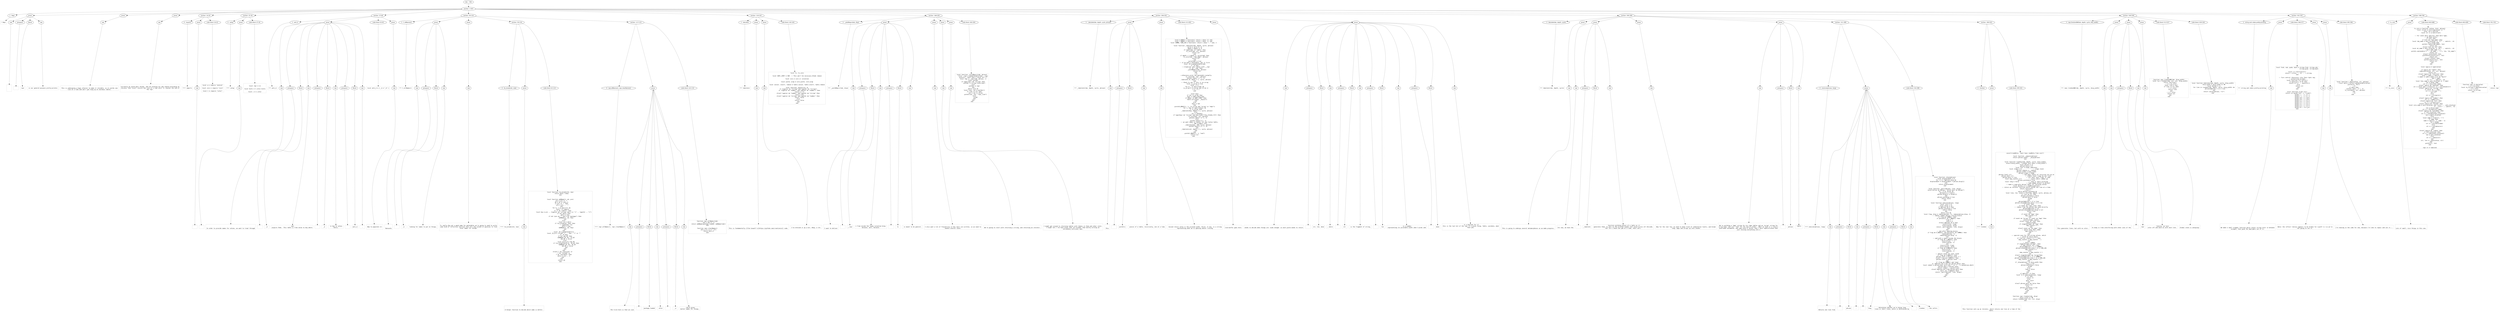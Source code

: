 digraph lpegNode {

node [fontname=Helvetica]
edge [style=dashed]

doc_0 [label="doc - 706"]


doc_0 -> { section_1}
{rank=same; section_1}

section_1 [label="section: 1-597"]


// END RANK doc_0

section_1 -> { header_2 prose_3 prose_4 prose_5 section_6 section_7 section_8 section_9 section_10 section_11 section_12 section_13 section_14 section_15 section_16}
{rank=same; header_2 prose_3 prose_4 prose_5 section_6 section_7 section_8 section_9 section_10 section_11 section_12 section_13 section_14 section_15 section_16}

header_2 [label="1 : Repr"]

prose_3 [label="prose"]

prose_4 [label="prose"]

prose_5 [label="prose"]

section_6 [label="section: 14-24"]

section_7 [label="section: 25-36"]

section_8 [label="section: 37-49"]

section_9 [label="section: 50-116"]

section_10 [label="section: 134-167"]

section_11 [label="section: 168-205"]

section_12 [label="section: 206-293"]

section_13 [label="section: 294-389"]

section_14 [label="section: 504-540"]

section_15 [label="section: 541-597"]

section_16 [label="section: 598-706"]


// END RANK section_1

header_2 -> leaf_17
leaf_17  [color=Gray,shape=rectangle,fontname=Inconsolata,label="* Repr"]
// END RANK header_2

prose_3 -> { raw_18 prespace_19 literal_20 raw_21}
{rank=same; raw_18 prespace_19 literal_20 raw_21}

raw_18 [label="raw"]

prespace_19 [label="prespace"]

literal_20 [label="literal"]

raw_21 [label="raw"]


// END RANK prose_3

raw_18 -> leaf_22
leaf_22  [color=Gray,shape=rectangle,fontname=Inconsolata,label="


 "]
// END RANK raw_18

prespace_19 -> leaf_23
leaf_23  [color=Gray,shape=rectangle,fontname=Inconsolata,label=" "]
// END RANK prespace_19

literal_20 -> leaf_24
leaf_24  [color=Gray,shape=rectangle,fontname=Inconsolata,label="repr"]
// END RANK literal_20

raw_21 -> leaf_25
leaf_25  [color=Gray,shape=rectangle,fontname=Inconsolata,label=" is our general-purpose pretty-printer.
"]
// END RANK raw_21

prose_4 -> { raw_26}
{rank=same; raw_26}

raw_26 [label="raw"]


// END RANK prose_4

raw_26 -> leaf_27
leaf_27  [color=Gray,shape=rectangle,fontname=Inconsolata,label="
This is undergoing a huge refactor to make it iterable, so it yields one
line at a time and won't get hung up on enormous tables.
"]
// END RANK raw_26

prose_5 -> { raw_28}
{rank=same; raw_28}

raw_28 [label="raw"]


// END RANK prose_5

raw_28 -> leaf_29
leaf_29  [color=Gray,shape=rectangle,fontname=Inconsolata,label="
Currently we yield most things, and are working our way toward providing an
iterator that itself returns one line at a time until it reaches the end of
the repr.

"]
// END RANK raw_28

section_6 -> { header_30 prose_31 codeblock_32}
{rank=same; header_30 prose_31 codeblock_32}

header_30 [label="4 : imports"]

prose_31 [label="prose"]

codeblock_32 [label="code block 16-22"]


// END RANK section_6

header_30 -> leaf_33
leaf_33  [color=Gray,shape=rectangle,fontname=Inconsolata,label="**** imports"]
// END RANK header_30

prose_31 -> { raw_34}
{rank=same; raw_34}

raw_34 [label="raw"]


// END RANK prose_31

raw_34 -> leaf_35
leaf_35  [color=Gray,shape=rectangle,fontname=Inconsolata,label="
"]
// END RANK raw_34

codeblock_32 -> leaf_36
leaf_36  [color=Gray,shape=rectangle,fontname=Inconsolata,label="local a = require \"anterm\"

local core = require \"core\"

local C = require \"color\""]
// END RANK codeblock_32

section_7 -> { header_37 prose_38 codeblock_39}
{rank=same; header_37 prose_38 codeblock_39}

header_37 [label="4 : setup"]

prose_38 [label="prose"]

codeblock_39 [label="code block 27-34"]


// END RANK section_7

header_37 -> leaf_40
leaf_40  [color=Gray,shape=rectangle,fontname=Inconsolata,label="**** setup"]
// END RANK header_37

prose_38 -> { raw_41}
{rank=same; raw_41}

raw_41 [label="raw"]


// END RANK prose_38

raw_41 -> leaf_42
leaf_42  [color=Gray,shape=rectangle,fontname=Inconsolata,label="
"]
// END RANK raw_41

codeblock_39 -> leaf_43
leaf_43  [color=Gray,shape=rectangle,fontname=Inconsolata,label="
local repr = {}

local hints = C.color.hints

local c = C.color"]
// END RANK codeblock_39

section_8 -> { header_44 prose_45 codeblock_46 prose_47}
{rank=same; header_44 prose_45 codeblock_46 prose_47}

header_44 [label="3 : anti_G"]

prose_45 [label="prose"]

codeblock_46 [label="code block 43-45"]

prose_47 [label="prose"]


// END RANK section_8

header_44 -> leaf_48
leaf_48  [color=Gray,shape=rectangle,fontname=Inconsolata,label="*** anti_G"]
// END RANK header_44

prose_45 -> { raw_49 prespace_50 literal_51 raw_52 prespace_53 literal_54 raw_55 prespace_56 literal_57 raw_58}
{rank=same; raw_49 prespace_50 literal_51 raw_52 prespace_53 literal_54 raw_55 prespace_56 literal_57 raw_58}

raw_49 [label="raw"]

prespace_50 [label="prespace"]

literal_51 [label="literal"]

raw_52 [label="raw"]

prespace_53 [label="prespace"]

literal_54 [label="literal"]

raw_55 [label="raw"]

prespace_56 [label="prespace"]

literal_57 [label="literal"]

raw_58 [label="raw"]


// END RANK prose_45

raw_49 -> leaf_59
leaf_59  [color=Gray,shape=rectangle,fontname=Inconsolata,label="

In order to provide names for values, we want to trawl through"]
// END RANK raw_49

prespace_50 -> leaf_60
leaf_60  [color=Gray,shape=rectangle,fontname=Inconsolata,label=" "]
// END RANK prespace_50

literal_51 -> leaf_61
leaf_61  [color=Gray,shape=rectangle,fontname=Inconsolata,label="_G"]
// END RANK literal_51

raw_52 -> leaf_62
leaf_62  [color=Gray,shape=rectangle,fontname=Inconsolata,label=" and
acquire them.  This table is from value to key where"]
// END RANK raw_52

prespace_53 -> leaf_63
leaf_63  [color=Gray,shape=rectangle,fontname=Inconsolata,label=" "]
// END RANK prespace_53

literal_54 -> leaf_64
leaf_64  [color=Gray,shape=rectangle,fontname=Inconsolata,label="_G"]
// END RANK literal_54

raw_55 -> leaf_65
leaf_65  [color=Gray,shape=rectangle,fontname=Inconsolata,label=" is key to value,
hence,"]
// END RANK raw_55

prespace_56 -> leaf_66
leaf_66  [color=Gray,shape=rectangle,fontname=Inconsolata,label=" "]
// END RANK prespace_56

literal_57 -> leaf_67
leaf_67  [color=Gray,shape=rectangle,fontname=Inconsolata,label="anti_G"]
// END RANK literal_57

raw_58 -> leaf_68
leaf_68  [color=Gray,shape=rectangle,fontname=Inconsolata,label=".
"]
// END RANK raw_58

codeblock_46 -> leaf_69
leaf_69  [color=Gray,shape=rectangle,fontname=Inconsolata,label="local anti_G = { _G = \"_G\" }"]
// END RANK codeblock_46

prose_47 -> { raw_70}
{rank=same; raw_70}

raw_70 [label="raw"]


// END RANK prose_47

raw_70 -> leaf_71
leaf_71  [color=Gray,shape=rectangle,fontname=Inconsolata,label="
Now to populate it:

"]
// END RANK raw_70

section_9 -> { header_72 prose_73 prose_74 section_75 section_76}
{rank=same; header_72 prose_73 prose_74 section_75 section_76}

header_72 [label="3 : C.allNames()"]

prose_73 [label="prose"]

prose_74 [label="prose"]

section_75 [label="section: 59-116"]

section_76 [label="section: 117-133"]


// END RANK section_9

header_72 -> leaf_77
leaf_77  [color=Gray,shape=rectangle,fontname=Inconsolata,label="*** C.allNames()"]
// END RANK header_72

prose_73 -> { raw_78 prespace_79 literal_80 raw_81}
{rank=same; raw_78 prespace_79 literal_80 raw_81}

raw_78 [label="raw"]

prespace_79 [label="prespace"]

literal_80 [label="literal"]

raw_81 [label="raw"]


// END RANK prose_73

raw_78 -> leaf_82
leaf_82  [color=Gray,shape=rectangle,fontname=Inconsolata,label="

Ransacks"]
// END RANK raw_78

prespace_79 -> leaf_83
leaf_83  [color=Gray,shape=rectangle,fontname=Inconsolata,label=" "]
// END RANK prespace_79

literal_80 -> leaf_84
leaf_84  [color=Gray,shape=rectangle,fontname=Inconsolata,label="_G"]
// END RANK literal_80

raw_81 -> leaf_85
leaf_85  [color=Gray,shape=rectangle,fontname=Inconsolata,label=" looking for names to put on things.
"]
// END RANK raw_81

prose_74 -> { raw_86}
{rank=same; raw_86}

raw_86 [label="raw"]


// END RANK prose_74

raw_86 -> leaf_87
leaf_87  [color=Gray,shape=rectangle,fontname=Inconsolata,label="
To really dig out a good name for metatables we're going to need to write
some kind of reflection function that will dig around in upvalues to find
local names for things.

"]
// END RANK raw_86

section_75 -> { header_88 prose_89 codeblock_90}
{rank=same; header_88 prose_89 codeblock_90}

header_88 [label="4 : tie_break(old, new)"]

prose_89 [label="prose"]

codeblock_90 [label="code block 63-114"]


// END RANK section_75

header_88 -> leaf_91
leaf_91  [color=Gray,shape=rectangle,fontname=Inconsolata,label="**** tie_break(old, new)"]
// END RANK header_88

prose_89 -> { raw_92}
{rank=same; raw_92}

raw_92 [label="raw"]


// END RANK prose_89

raw_92 -> leaf_93
leaf_93  [color=Gray,shape=rectangle,fontname=Inconsolata,label="

A helper function to decide which name is better.
"]
// END RANK raw_92

codeblock_90 -> leaf_94
leaf_94  [color=Gray,shape=rectangle,fontname=Inconsolata,label="local function tie_break(old, new)
   return #old > #new
end


local function addName(t, aG, pre)
   pre = pre or \"\"
   aG = aG or anti_G
   if pre ~= \"\" then
      pre = pre .. \".\"
   end
   for k, v in pairs(t) do
      local T = type(v)
      if (T == \"table\") then
         local key = pre .. (type(k) == \"string\" and k or \"<\" .. type(k) .. \">\")
         if not aG[v] then
            aG[v] = key
            if not (pre == \"\" and k == \"package\") then
               addName(v, aG, key)
            end
         else
            local kv = aG[v]
            if tie_break(kv, key) then
               -- quadradic lol
               aG[v] = key
               addName(v, aG, key)
            end
         end
         local _M = getmetatable(v)
         local _M_id = _M and \"⟨\" .. key.. \"⟩\" or \"\"
         if _M then
            if not aG[_M] then
               addName(_M, aG, _M_id)
               aG[_M] = _M_id
            else
               local aG_M_id = aG[_M]
               if tie_break(aG_M_id, _M_id) then
                  addName(_M, aG, _M_id)
                  aG[_M] = _M_id
               end
            end
         end
      elseif T == \"function\" or
         T == \"thread\" or
         T == \"userdata\" then
         aG[v] = pre .. k
      end
   end
   return aG
end"]
// END RANK codeblock_90

section_76 -> { header_95 prose_96 codeblock_97}
{rank=same; header_95 prose_96 codeblock_97}

header_95 [label="4 : repr.allNames(), repr.clearNames()"]

prose_96 [label="prose"]

codeblock_97 [label="code block 122-132"]


// END RANK section_76

header_95 -> leaf_98
leaf_98  [color=Gray,shape=rectangle,fontname=Inconsolata,label="**** repr.allNames(), repr.clearNames()"]
// END RANK header_95

prose_96 -> { raw_99 prespace_100 literal_101 raw_102 prespace_103 literal_104 raw_105}
{rank=same; raw_99 prespace_100 literal_101 raw_102 prespace_103 literal_104 raw_105}

raw_99 [label="raw"]

prespace_100 [label="prespace"]

literal_101 [label="literal"]

raw_102 [label="raw"]

prespace_103 [label="prespace"]

literal_104 [label="literal"]

raw_105 [label="raw"]


// END RANK prose_96

raw_99 -> leaf_106
leaf_106  [color=Gray,shape=rectangle,fontname=Inconsolata,label="

The trick here is that we scan"]
// END RANK raw_99

prespace_100 -> leaf_107
leaf_107  [color=Gray,shape=rectangle,fontname=Inconsolata,label=" "]
// END RANK prespace_100

literal_101 -> leaf_108
leaf_108  [color=Gray,shape=rectangle,fontname=Inconsolata,label="package.loaded"]
// END RANK literal_101

raw_102 -> leaf_109
leaf_109  [color=Gray,shape=rectangle,fontname=Inconsolata,label=" after"]
// END RANK raw_102

prespace_103 -> leaf_110
leaf_110  [color=Gray,shape=rectangle,fontname=Inconsolata,label=" "]
// END RANK prespace_103

literal_104 -> leaf_111
leaf_111  [color=Gray,shape=rectangle,fontname=Inconsolata,label="_G"]
// END RANK literal_104

raw_105 -> leaf_112
leaf_112  [color=Gray,shape=rectangle,fontname=Inconsolata,label=", which gives
better names for things.
"]
// END RANK raw_105

codeblock_97 -> leaf_113
leaf_113  [color=Gray,shape=rectangle,fontname=Inconsolata,label="function repr.allNames(tab)
   tab = tab or _G
   return addName(package.loaded, addName(tab))
end

function repr.clearNames()
   anti_G = {_G = \"_G\"}
   return anti_G
end"]
// END RANK codeblock_97

section_10 -> { header_114 prose_115 prose_116 codeblock_117}
{rank=same; header_114 prose_115 prose_116 codeblock_117}

header_114 [label="3 : tabulator"]

prose_115 [label="prose"]

prose_116 [label="prose"]

codeblock_117 [label="code block 142-165"]


// END RANK section_10

header_114 -> leaf_118
leaf_118  [color=Gray,shape=rectangle,fontname=Inconsolata,label="*** tabulator"]
// END RANK header_114

prose_115 -> { raw_119}
{rank=same; raw_119}

raw_119 [label="raw"]


// END RANK prose_115

raw_119 -> leaf_120
leaf_120  [color=Gray,shape=rectangle,fontname=Inconsolata,label="

This is fundamentally [[Tim Caswell's][https://github.com/creationix]] code.
"]
// END RANK raw_119

prose_116 -> { raw_121}
{rank=same; raw_121}

raw_121 [label="raw"]


// END RANK prose_116

raw_121 -> leaf_122
leaf_122  [color=Gray,shape=rectangle,fontname=Inconsolata,label="
I've dressed it up a bit. Okay, a lot.
"]
// END RANK raw_121

codeblock_117 -> leaf_123
leaf_123  [color=Gray,shape=rectangle,fontname=Inconsolata,label="local ts, ts_coro

local SORT_LIMIT = 500  -- This won't be necessary #todo remove

local coro = coro or coroutine

local yield, wrap = coro.yield, coro.wrap

local concat, insert, remove = table.concat, table.insert, table.remove

local function _keysort(a, b)
   if (type(a) == \"string\" and type(b) == \"string\")
      or (type(a) == \"number\" and type(b) == \"number\") then
      return a < b
   elseif type(a) == \"number\" and type(b) == \"string\" then
      return true
   elseif type(a) == \"string\" and type(b) == \"number\" then
      return false
   else
      return false
   end
end"]
// END RANK codeblock_117

section_11 -> { header_124 prose_125 prose_126 prose_127 prose_128 codeblock_129}
{rank=same; header_124 prose_125 prose_126 prose_127 prose_128 codeblock_129}

header_124 [label="3 : _yieldReprs(tab, disp)"]

prose_125 [label="prose"]

prose_126 [label="prose"]

prose_127 [label="prose"]

prose_128 [label="prose"]

codeblock_129 [label="code block 182-204"]


// END RANK section_11

header_124 -> leaf_130
leaf_130  [color=Gray,shape=rectangle,fontname=Inconsolata,label="*** _yieldReprs(tab, disp)"]
// END RANK header_124

prose_125 -> { raw_131 prespace_132 literal_133 raw_134 prespace_135 literal_136 raw_137}
{rank=same; raw_131 prespace_132 literal_133 raw_134 prespace_135 literal_136 raw_137}

raw_131 [label="raw"]

prespace_132 [label="prespace"]

literal_133 [label="literal"]

raw_134 [label="raw"]

prespace_135 [label="prespace"]

literal_136 [label="literal"]

raw_137 [label="raw"]


// END RANK prose_125

raw_131 -> leaf_138
leaf_138  [color=Gray,shape=rectangle,fontname=Inconsolata,label="

I want to deliver"]
// END RANK raw_131

prespace_132 -> leaf_139
leaf_139  [color=Gray,shape=rectangle,fontname=Inconsolata,label=" "]
// END RANK prespace_132

literal_133 -> leaf_140
leaf_140  [color=Gray,shape=rectangle,fontname=Inconsolata,label="__repr"]
// END RANK literal_133

raw_134 -> leaf_141
leaf_141  [color=Gray,shape=rectangle,fontname=Inconsolata,label="s from inside the funky coroutine brew,
because, well, because."]
// END RANK raw_134

prespace_135 -> leaf_142
leaf_142  [color=Gray,shape=rectangle,fontname=Inconsolata,label=" "]
// END RANK prespace_135

literal_136 -> leaf_143
leaf_143  [color=Gray,shape=rectangle,fontname=Inconsolata,label="ts"]
// END RANK literal_136

raw_137 -> leaf_144
leaf_144  [color=Gray,shape=rectangle,fontname=Inconsolata,label=" is meant to be general.
"]
// END RANK raw_137

prose_126 -> { raw_145}
{rank=same; raw_145}

raw_145 [label="raw"]


// END RANK prose_126

raw_145 -> leaf_146
leaf_146  [color=Gray,shape=rectangle,fontname=Inconsolata,label="
I also want a lot of flexibility in how reprs are written, so we need to
handle several cases.
"]
// END RANK raw_145

prose_127 -> { raw_147}
{rank=same; raw_147}

raw_147 [label="raw"]


// END RANK prose_127

raw_147 -> leaf_148
leaf_148  [color=Gray,shape=rectangle,fontname=Inconsolata,label="
We're going to start with returning a string, and returning an iterator.
"]
// END RANK raw_147

prose_128 -> { raw_149}
{rank=same; raw_149}

raw_149 [label="raw"]


// END RANK prose_128

raw_149 -> leaf_150
leaf_150  [color=Gray,shape=rectangle,fontname=Inconsolata,label="
I might get around to returning tables with tokens in them and other intel,
I might not; I do have plans that are broader than merely writing an
incredibly intricate repl.
"]
// END RANK raw_149

codeblock_129 -> leaf_151
leaf_151  [color=Gray,shape=rectangle,fontname=Inconsolata,label="local function _yieldReprs(tab, phrase)
   local _repr = getmetatable(tab).__repr
   assert(c, \"must have a value for c\")
   local repr = _repr(tab, phrase, c)
   local yielder
   if type(repr) == \"string\" then
      yielder = string.lines(repr)
   else
      yielder = repr
   end
   while true do
      local line, len = yielder()
      if line ~= nil then
         len = len or #line
         yield(line, len, \"repr_line\")
      else
         break
      end
   end
end
"]
// END RANK codeblock_129

section_12 -> { header_152 prose_153 prose_154 codeblock_155 prose_156 prose_157}
{rank=same; header_152 prose_153 prose_154 codeblock_155 prose_156 prose_157}

header_152 [label="3 : _tabulate(tab, depth, cycle, phrase)"]

prose_153 [label="prose"]

prose_154 [label="prose"]

codeblock_155 [label="code block 213-283"]

prose_156 [label="prose"]

prose_157 [label="prose"]


// END RANK section_12

header_152 -> leaf_158
leaf_158  [color=Gray,shape=rectangle,fontname=Inconsolata,label="*** _tabulate(tab, depth, cycle, phrase)"]
// END RANK header_152

prose_153 -> { raw_159 prespace_160 literal_161 raw_162}
{rank=same; raw_159 prespace_160 literal_161 raw_162}

raw_159 [label="raw"]

prespace_160 [label="prespace"]

literal_161 [label="literal"]

raw_162 [label="raw"]


// END RANK prose_153

raw_159 -> leaf_163
leaf_163  [color=Gray,shape=rectangle,fontname=Inconsolata,label="

This"]
// END RANK raw_159

prespace_160 -> leaf_164
leaf_164  [color=Gray,shape=rectangle,fontname=Inconsolata,label=" "]
// END RANK prespace_160

literal_161 -> leaf_165
leaf_165  [color=Gray,shape=rectangle,fontname=Inconsolata,label="yield()s"]
// END RANK literal_161

raw_162 -> leaf_166
leaf_166  [color=Gray,shape=rectangle,fontname=Inconsolata,label=" pieces of a table, recursively, one at a time.
"]
// END RANK raw_162

prose_154 -> { raw_167}
{rank=same; raw_167}

raw_167 [label="raw"]


// END RANK prose_154

raw_167 -> leaf_168
leaf_168  [color=Gray,shape=rectangle,fontname=Inconsolata,label="
Second return value is the printed width, third, if any, is a string
representing what we're opening and/or closing.
"]
// END RANK raw_167

codeblock_155 -> leaf_169
leaf_169  [color=Gray,shape=rectangle,fontname=Inconsolata,label="local O_BRACE = function() return c.base \"{\" end
local C_BRACE = function() return c.base \"}\" end
local COMMA, COM_LEN = function() return c.base \", \" end, 2

local function _tabulate(tab, depth, cycle, phrase)
   cycle = cycle or {}
   depth = depth or 0
   if type(tab) ~= \"table\" then
      ts_coro(tab, nil, phrase)
      return nil
   end
   if depth > C.depth or cycle[tab] then
      ts_coro(tab, \"tab_name\", phrase)
      return nil
   end
   cycle[tab] = true
   -- if we have a metatable, get it first
   local _M = getmetatable(tab)
   if _M then
      ---[[special case tables with __repr
      if _M.__repr then
         _yieldReprs(tab, phrase)
         return nil
      end
      --]]
      --otherwise print the metatable normally
      ts_coro(tab, \"mt\", phrase)
      yield(c.base(\" = \"), 3)
      _tabulate(_M, depth + 1, cycle, phrase)
   end
   -- Check to see if this is an array
   local is_array = true
   local i = 1
   for k,_ in pairs(tab) do
      is_array = is_array and (k == i)
      i = i + 1
   end

   local keys
   if not is_array then
      keys = table.keys(tab)
      if #keys <= SORT_LIMIT then
         table.sort(keys, _keysort)
      end
   else
      keys = tab
   end
   yield(O_BRACE(), 1, (is_array and \"array\" or \"map\"))
   for j, key in ipairs(keys) do
      if is_array then
         _tabulate(key, depth + 1, cycle, phrase)
      else
         val = tab[key]
         if type(key) == \"string\" and key:find(\"^[%a_][%a%d_]*$\") then
            ts_coro(key, nil, phrase)
            yield(c.base(\" = \"), 3)
         else
            yield(c.base(\"[\"), 1)
               -- we want names or hashes for any lvalue table,
               -- 100 triggers this
            _tabulate(key, 100, cycle, phrase)
            yield(c.base(\"] = \"), 4)
         end
         _tabulate(val, depth + 1, cycle, phrase)
      end
   end
   yield(C_BRACE(), 1, \"end\")
   return nil
end"]
// END RANK codeblock_155

prose_156 -> { raw_170}
{rank=same; raw_170}

raw_170 [label="raw"]


// END RANK prose_156

raw_170 -> leaf_171
leaf_171  [color=Gray,shape=rectangle,fontname=Inconsolata,label="
line-buffer goes here
"]
// END RANK raw_170

prose_157 -> { raw_172 prespace_173 literal_174 raw_175 prespace_176 literal_177 raw_178 prespace_179 literal_180 raw_181 prespace_182 literal_183 raw_184}
{rank=same; raw_172 prespace_173 literal_174 raw_175 prespace_176 literal_177 raw_178 prespace_179 literal_180 raw_181 prespace_182 literal_183 raw_184}

raw_172 [label="raw"]

prespace_173 [label="prespace"]

literal_174 [label="literal"]

raw_175 [label="raw"]

prespace_176 [label="prespace"]

literal_177 [label="literal"]

raw_178 [label="raw"]

prespace_179 [label="prespace"]

literal_180 [label="literal"]

raw_181 [label="raw"]

prespace_182 [label="prespace"]

literal_183 [label="literal"]

raw_184 [label="raw"]


// END RANK prose_157

raw_172 -> leaf_185
leaf_185  [color=Gray,shape=rectangle,fontname=Inconsolata,label="
needs to decide when things are 'wide enough' so each yield needs to return"]
// END RANK raw_172

prespace_173 -> leaf_186
leaf_186  [color=Gray,shape=rectangle,fontname=Inconsolata,label=""]
// END RANK prespace_173

literal_174 -> leaf_187
leaf_187  [color=Gray,shape=rectangle,fontname=Inconsolata,label="str, len, done"]
// END RANK literal_174

raw_175 -> leaf_188
leaf_188  [color=Gray,shape=rectangle,fontname=Inconsolata,label=", where"]
// END RANK raw_175

prespace_176 -> leaf_189
leaf_189  [color=Gray,shape=rectangle,fontname=Inconsolata,label=" "]
// END RANK prespace_176

literal_177 -> leaf_190
leaf_190  [color=Gray,shape=rectangle,fontname=Inconsolata,label="str"]
// END RANK literal_177

raw_178 -> leaf_191
leaf_191  [color=Gray,shape=rectangle,fontname=Inconsolata,label=" is the fragment of string,"]
// END RANK raw_178

prespace_179 -> leaf_192
leaf_192  [color=Gray,shape=rectangle,fontname=Inconsolata,label=" "]
// END RANK prespace_179

literal_180 -> leaf_193
leaf_193  [color=Gray,shape=rectangle,fontname=Inconsolata,label="len"]
// END RANK literal_180

raw_181 -> leaf_194
leaf_194  [color=Gray,shape=rectangle,fontname=Inconsolata,label=" is a number
representing its printable width (don't @ me) and"]
// END RANK raw_181

prespace_182 -> leaf_195
leaf_195  [color=Gray,shape=rectangle,fontname=Inconsolata,label=" "]
// END RANK prespace_182

literal_183 -> leaf_196
leaf_196  [color=Gray,shape=rectangle,fontname=Inconsolata,label="done"]
// END RANK literal_183

raw_184 -> leaf_197
leaf_197  [color=Gray,shape=rectangle,fontname=Inconsolata,label=" is a boolean for if
this is the last bit of the repr of a given thing. Table, userdata, what
have you.

"]
// END RANK raw_184

section_13 -> { header_198 prose_199 prose_200 prose_201 prose_202 section_203 section_204}
{rank=same; header_198 prose_199 prose_200 prose_201 prose_202 section_203 section_204}

header_198 [label="3 : tabulate(tab, depth, cycle)"]

prose_199 [label="prose"]

prose_200 [label="prose"]

prose_201 [label="prose"]

prose_202 [label="prose"]

section_203 [label="section: 311-389"]

section_204 [label="section: 390-503"]


// END RANK section_13

header_198 -> leaf_205
leaf_205  [color=Gray,shape=rectangle,fontname=Inconsolata,label="*** tabulate(tab, depth, cycle)"]
// END RANK header_198

prose_199 -> { raw_206}
{rank=same; raw_206}

raw_206 [label="raw"]


// END RANK prose_199

raw_206 -> leaf_207
leaf_207  [color=Gray,shape=rectangle,fontname=Inconsolata,label="

This is going to undergo several metamorpheses as we make progress.
"]
// END RANK raw_206

prose_200 -> { raw_208 prespace_209 literal_210 raw_211}
{rank=same; raw_208 prespace_209 literal_210 raw_211}

raw_208 [label="raw"]

prespace_209 [label="prespace"]

literal_210 [label="literal"]

raw_211 [label="raw"]


// END RANK prose_200

raw_208 -> leaf_212
leaf_212  [color=Gray,shape=rectangle,fontname=Inconsolata,label="
For now, we have the"]
// END RANK raw_208

prespace_209 -> leaf_213
leaf_213  [color=Gray,shape=rectangle,fontname=Inconsolata,label=" "]
// END RANK prespace_209

literal_210 -> leaf_214
leaf_214  [color=Gray,shape=rectangle,fontname=Inconsolata,label="_tabulate"]
// END RANK literal_210

raw_211 -> leaf_215
leaf_215  [color=Gray,shape=rectangle,fontname=Inconsolata,label=" function yielding pieces of a table as it
generates them, as well as the printed length (not valid across all Unicode,
but let's shave one yak at a time, shall we?).
"]
// END RANK raw_211

prose_201 -> { raw_216}
{rank=same; raw_216}

raw_216 [label="raw"]


// END RANK prose_201

raw_216 -> leaf_217
leaf_217  [color=Gray,shape=rectangle,fontname=Inconsolata,label="
Now for the real fun: we need to keep track of indentation levels, and break
'long' maps and arrays up into chunks.
"]
// END RANK raw_216

prose_202 -> { raw_218 prespace_219 literal_220 raw_221}
{rank=same; raw_218 prespace_219 literal_220 raw_221}

raw_218 [label="raw"]

prespace_219 [label="prespace"]

literal_220 [label="literal"]

raw_221 [label="raw"]


// END RANK prose_202

raw_218 -> leaf_222
leaf_222  [color=Gray,shape=rectangle,fontname=Inconsolata,label="
We're yielding a \"map\" string for k/v type tables and an \"array\" string for
array-type, and just \"end\" for the end of either.  What we need is a classic
push-down automaton, and some kind of buffer that's more sophisticated than
just tossing everything into a"]
// END RANK raw_218

prespace_219 -> leaf_223
leaf_223  [color=Gray,shape=rectangle,fontname=Inconsolata,label=" "]
// END RANK prespace_219

literal_220 -> leaf_224
leaf_224  [color=Gray,shape=rectangle,fontname=Inconsolata,label="phrase"]
// END RANK literal_220

raw_221 -> leaf_225
leaf_225  [color=Gray,shape=rectangle,fontname=Inconsolata,label=" table.

"]
// END RANK raw_221

section_203 -> { header_226 prose_227 codeblock_228}
{rank=same; header_226 prose_227 codeblock_228}

header_226 [label="4 : oneLine(phrase, long)"]

prose_227 [label="prose"]

codeblock_228 [label="code block 316-388"]


// END RANK section_203

header_226 -> leaf_229
leaf_229  [color=Gray,shape=rectangle,fontname=Inconsolata,label="**** oneLine(phrase, long)"]
// END RANK header_226

prose_227 -> { raw_230 prespace_231 literal_232 raw_233 prespace_234 literal_235 raw_236 prespace_237 literal_238 raw_239}
{rank=same; raw_230 prespace_231 literal_232 raw_233 prespace_234 literal_235 raw_236 prespace_237 literal_238 raw_239}

raw_230 [label="raw"]

prespace_231 [label="prespace"]

literal_232 [label="literal"]

raw_233 [label="raw"]

prespace_234 [label="prespace"]

literal_235 [label="literal"]

raw_236 [label="raw"]

prespace_237 [label="prespace"]

literal_238 [label="literal"]

raw_239 [label="raw"]


// END RANK prose_227

raw_230 -> leaf_240
leaf_240  [color=Gray,shape=rectangle,fontname=Inconsolata,label="

Returns one line from"]
// END RANK raw_230

prespace_231 -> leaf_241
leaf_241  [color=Gray,shape=rectangle,fontname=Inconsolata,label=" "]
// END RANK prespace_231

literal_232 -> leaf_242
leaf_242  [color=Gray,shape=rectangle,fontname=Inconsolata,label="phrase"]
// END RANK literal_232

raw_233 -> leaf_243
leaf_243  [color=Gray,shape=rectangle,fontname=Inconsolata,label="."]
// END RANK raw_233

prespace_234 -> leaf_244
leaf_244  [color=Gray,shape=rectangle,fontname=Inconsolata,label=" "]
// END RANK prespace_234

literal_235 -> leaf_245
leaf_245  [color=Gray,shape=rectangle,fontname=Inconsolata,label="long"]
// END RANK literal_235

raw_236 -> leaf_246
leaf_246  [color=Gray,shape=rectangle,fontname=Inconsolata,label=" determines whether we're doing long
lines or short lines, which is determined by"]
// END RANK raw_236

prespace_237 -> leaf_247
leaf_247  [color=Gray,shape=rectangle,fontname=Inconsolata,label=" "]
// END RANK prespace_237

literal_238 -> leaf_248
leaf_248  [color=Gray,shape=rectangle,fontname=Inconsolata,label="lineGen"]
// END RANK literal_238

raw_239 -> leaf_249
leaf_249  [color=Gray,shape=rectangle,fontname=Inconsolata,label=", the caller.
"]
// END RANK raw_239

codeblock_228 -> leaf_250
leaf_250  [color=Gray,shape=rectangle,fontname=Inconsolata,label="local function _disp(phrase)
   local displacement = 0
   for i = 1, #phrase.disp do
      displacement = displacement + phrase.disp[i]
   end
   return displacement
end

local function _spill(phrase, line, disps)
   assert(#line == #disps, \"#line must == #disps\")
   for i = 0, #line do
      phrase[i] = line[i]
      phrase.disp[i] = disps[i]
   end
   phrase.yielding = true
   return false
end

local function oneLine(phrase, long)
   local line = {}
   local disps = {}
   if #phrase == 0 then
      phrase.yielding = true
      return false
   end
   while true do
      local frag, disp = remove(phrase, 1), remove(phrase.disp, 1)
      -- remove commas before closing braces
      if frag == COMMA() then
         if phrase[1] == C_BRACE() then
            frag = \"\"
            disp = 0
         elseif #phrase == 0 then
            insert(line, frag)
            insert(disps, disp)
            return _spill(phrase, line, disps)
         end
      end
      -- and after opening braces
      if frag == O_BRACE() and phrase[1] == COMMA() then
         remove(phrase, 1)
         remove(phrase.disp, 1)
      end
      -- pad with a space inside the braces
      if frag == C_BRACE() then
         insert(line, \" \")
         insert(disps, 1)
      end
      insert(line, frag)
      insert(disps, disp)
      if frag == O_BRACE() then
         insert(line, \" \")
         insert(disps, 1)
      end
      -- adjust stack for next round
      if frag == O_BRACE() then
         phrase.level = phrase.level + 1
      elseif frag == C_BRACE() then
         phrase.level = phrase.level - 1
      end
      if (frag == COMMA() and long)
         or (#phrase == 0 and not phrase.more) then
         local indent = phrase.dent == 0 and \"\" or (\"  \"):rep(phrase.dent)
         phrase.dent = phrase.level
         return indent.. concat(line)
      elseif #phrase == 0 and phrase.more then
         -- spill our fragments back
         return _spill(phrase, line, disps)
      end
   end
end"]
// END RANK codeblock_228

section_204 -> { header_251 prose_252 codeblock_253}
{rank=same; header_251 prose_252 codeblock_253}

header_251 [label="4 : lineGen"]

prose_252 [label="prose"]

codeblock_253 [label="code block 395-501"]


// END RANK section_204

header_251 -> leaf_254
leaf_254  [color=Gray,shape=rectangle,fontname=Inconsolata,label="**** lineGen"]
// END RANK header_251

prose_252 -> { raw_255}
{rank=same; raw_255}

raw_255 [label="raw"]


// END RANK prose_252

raw_255 -> leaf_256
leaf_256  [color=Gray,shape=rectangle,fontname=Inconsolata,label="

This function sets up an iterator, which returns one line at a time of the
table.
"]
// END RANK raw_255

codeblock_253 -> leaf_257
leaf_257  [color=Gray,shape=rectangle,fontname=Inconsolata,label="assert(readOnly, \"must have readOnly from core\")

local function _remains(phrase)
   return phrase.width - _disp(phrase)
end

local function lineGen(tab, depth, cycle, disp_width)
   assert(disp_width, \"lineGen must have a disp_width\")
   local phrase = {}
   phrase.disp = {}
   local iter = wrap(_tabulate)
   local stage = {}              -- stage stack
   phrase.remains = _remains
   phrase.width = disp_width
   phrase.stage = stage
   phrase.level = 0              -- how many levels of recursion are we on
   phrase.dent = 0               -- indent level (lags by one line)
   phrase.more = true            -- are their more frags to come
   local map_counter = 0         -- counts where commas go
   phrase.yielding = true
   local long = false            -- long or short printing
                                 -- todo maybe attach to phrase?
   -- make a read-only phrase table for fetching values
   local phrase_ro = readOnly(phrase)
   -- return an iterator function which yields one line at a time.
   return function()
      ::start::
      while phrase.yielding do
         local line, len, event = iter(tab, depth, cycle, phrase_ro)
         if line == nil then
            phrase.yielding = false
            phrase.more = false
            break
         end
         phrase[#phrase + 1] = line
         phrase.disp[#phrase.disp + 1] = len
         if event then
            if event == \"repr_line\" then
               -- remove from the phrase and send directly
               phrase[#phrase] = nil
               phrase.disp[#phrase.disp] = nil
               return line
            end
            if event == \"map\" then
               map_counter = 0
            end
            if event == \"array\" or event == \"map\" then
               insert(stage, event)
            elseif event == \"end\" then
               remove(stage)
               if stage[#stage] == \"map\" then
                  map_counter = 3
               end
            elseif event == \"mt_name\" then
               -- gotta drop that comma
               map_counter = 1
            end
         end
         -- special-case for non-string values, which
         -- yield an extra piece
         if line == c.base(\"] = \") then
            map_counter = map_counter - 1
         end
         -- insert commas
         if stage[#stage] ==\"map\"  then
            if map_counter == 3 then
               phrase[#phrase + 1] = COMMA()
               phrase.disp[#phrase.disp + 1] = COM_LEN
               map_counter = 1
            else
               map_counter = map_counter + 1
            end
         elseif stage[#stage] == \"array\"then
            phrase[#phrase + 1] = COMMA()
            phrase.disp[#phrase.disp + 1] = COM_LEN
            map_counter = map_counter + 1
         end
         if _disp(phrase) >= disp_width then
            long = true
            phrase.yielding = false
            break
         else
            long = false
         end
      end
      if #phrase > 0 then
         local ln = oneLine(phrase, long)
         if ln then
            return ln
         else
            goto start
         end
      elseif phrase.more == false then
         return nil
      else
         phrase.yielding = true
         goto start
      end
   end
end

function repr.lineGen(tab, disp)
   disp = disp or 80
   return lineGen(tab, nil, nil, disp)
end"]
// END RANK codeblock_253

section_14 -> { header_258 prose_259 prose_260 prose_261 codeblock_262 codeblock_263}
{rank=same; header_258 prose_259 prose_260 prose_261 codeblock_262 codeblock_263}

header_258 [label="3 : repr.lineGenBW(tab, depth, cycle, disp_width)"]

prose_259 [label="prose"]

prose_260 [label="prose"]

prose_261 [label="prose"]

codeblock_262 [label="code block 513-527"]

codeblock_263 [label="code block 529-538"]


// END RANK section_14

header_258 -> leaf_264
leaf_264  [color=Gray,shape=rectangle,fontname=Inconsolata,label="*** repr.lineGenBW(tab, depth, cycle, disp_width)"]
// END RANK header_258

prose_259 -> { raw_265}
{rank=same; raw_265}

raw_265 [label="raw"]


// END RANK prose_259

raw_265 -> leaf_266
leaf_266  [color=Gray,shape=rectangle,fontname=Inconsolata,label="

This generates lines, but with no color.
"]
// END RANK raw_265

prose_260 -> { raw_267 prespace_268 literal_269 raw_270}
{rank=same; raw_267 prespace_268 literal_269 raw_270}

raw_267 [label="raw"]

prespace_268 [label="prespace"]

literal_269 [label="literal"]

raw_270 [label="raw"]


// END RANK prose_260

raw_267 -> leaf_271
leaf_271  [color=Gray,shape=rectangle,fontname=Inconsolata,label="
To keep it from interfering with other uses of the"]
// END RANK raw_267

prespace_268 -> leaf_272
leaf_272  [color=Gray,shape=rectangle,fontname=Inconsolata,label=" "]
// END RANK prespace_268

literal_269 -> leaf_273
leaf_273  [color=Gray,shape=rectangle,fontname=Inconsolata,label="repr"]
// END RANK literal_269

raw_270 -> leaf_274
leaf_274  [color=Gray,shape=rectangle,fontname=Inconsolata,label=" library, we turn
color off and back on with each line.
"]
// END RANK raw_270

prose_261 -> { raw_275}
{rank=same; raw_275}

raw_275 [label="raw"]


// END RANK prose_261

raw_275 -> leaf_276
leaf_276  [color=Gray,shape=rectangle,fontname=Inconsolata,label="
Global state is annoying!
"]
// END RANK raw_275

codeblock_262 -> leaf_277
leaf_277  [color=Gray,shape=rectangle,fontname=Inconsolata,label="function repr.lineGenBW(tab, disp_width)
   local lg = lineGen(tab, nil, nil, disp_width)
   return function()
      c = C.no_color
      local line = lg()
      if line ~= nil then
         c = C.color
         return line
      end
      c = C.color
      return nil
   end
end"]
// END RANK codeblock_262

codeblock_263 -> leaf_278
leaf_278  [color=Gray,shape=rectangle,fontname=Inconsolata,label="local function tabulate(tab, depth, cycle, disp_width)
   disp_width = disp_width or 80
   local phrase = {}
   for line in lineGen(tab, depth, cycle, disp_width) do
      phrase[#phrase + 1] = line
   end
   return concat(phrase, \"\\n\")
end"]
// END RANK codeblock_263

section_15 -> { header_279 prose_280 codeblock_281 prose_282 prose_283 codeblock_284}
{rank=same; header_279 prose_280 codeblock_281 prose_282 prose_283 codeblock_284}

header_279 [label="3 : string and cdata pretty-printing"]

prose_280 [label="prose"]

codeblock_281 [label="code block 546-577"]

prose_282 [label="prose"]

prose_283 [label="prose"]

codeblock_284 [label="code block 585-596"]


// END RANK section_15

header_279 -> leaf_285
leaf_285  [color=Gray,shape=rectangle,fontname=Inconsolata,label="*** string and cdata pretty-printing"]
// END RANK header_279

prose_280 -> { raw_286}
{rank=same; raw_286}

raw_286 [label="raw"]


// END RANK prose_280

raw_286 -> leaf_287
leaf_287  [color=Gray,shape=rectangle,fontname=Inconsolata,label="

We make a small wrapper function which resets string color in between
escapes, then gsub the daylights out of it.
"]
// END RANK raw_286

codeblock_281 -> leaf_288
leaf_288  [color=Gray,shape=rectangle,fontname=Inconsolata,label="local find, sub, gsub, byte = string.find, string.sub,
                              string.gsub, string.byte

local e = function(str)
   return c.stresc .. str .. c.string
end

-- Turn control characters into their byte rep,
-- preserving escapes
local function ctrl_pr(str)
   if byte(str) ~= 27 then
      return e(\"\\\\\" .. byte(str))
   else
      return str
   end
end

local function scrub (str)
   return str:gsub(\"\\27\", e \"\\\\x1b\")
             :gsub('\"',  e '\\\\\"')
             :gsub(\"'\",  e \"\\\\'\")
             :gsub(\"\\a\", e \"\\\\a\")
             :gsub(\"\\b\", e \"\\\\b\")
             :gsub(\"\\f\", e \"\\\\f\")
             :gsub(\"\\n\", e \"\\\\n\")
             :gsub(\"\\r\", e \"\\\\r\")
             :gsub(\"\\t\", e \"\\\\t\")
             :gsub(\"\\v\", e \"\\\\v\")
             :gsub(\"%c\", ctrl_pr)
end"]
// END RANK codeblock_281

prose_282 -> { raw_289}
{rank=same; raw_289}

raw_289 [label="raw"]


// END RANK prose_282

raw_289 -> leaf_290
leaf_290  [color=Gray,shape=rectangle,fontname=Inconsolata,label="
Note: the reflect library appears to be broken for LuaJIT 2.1 so we're
not going to use it.
"]
// END RANK raw_289

prose_283 -> { raw_291}
{rank=same; raw_291}

raw_291 [label="raw"]


// END RANK prose_283

raw_291 -> leaf_292
leaf_292  [color=Gray,shape=rectangle,fontname=Inconsolata,label="
I'm leaving in the code for now, because I'd like to repair and use it...
"]
// END RANK raw_291

codeblock_284 -> leaf_293
leaf_293  [color=Gray,shape=rectangle,fontname=Inconsolata,label="local function c_data(value, str, phrase)
   --local meta = reflect.getmetatable(value)
   yield(str, #str)
   --[[
   if meta then
      yield(c.base \" = \", 3)
      ts_coro(meta, nil, phrase)
   end
   --]]
end"]
// END RANK codeblock_284

section_16 -> { header_294 prose_295 codeblock_296 codeblock_297 codeblock_298}
{rank=same; header_294 prose_295 codeblock_296 codeblock_297 codeblock_298}

header_294 [label="3 : ts_coro"]

prose_295 [label="prose"]

codeblock_296 [label="code block 602-688"]

codeblock_297 [label="code block 692-699"]

codeblock_298 [label="code block 701-703"]


// END RANK section_16

header_294 -> leaf_299
leaf_299  [color=Gray,shape=rectangle,fontname=Inconsolata,label="*** ts_coro"]
// END RANK header_294

prose_295 -> { raw_300}
{rank=same; raw_300}

raw_300 [label="raw"]


// END RANK prose_295

raw_300 -> leaf_301
leaf_301  [color=Gray,shape=rectangle,fontname=Inconsolata,label="

Lots of small, nice things in this one.
"]
// END RANK raw_300

codeblock_296 -> leaf_302
leaf_302  [color=Gray,shape=rectangle,fontname=Inconsolata,label="ts_coro = function (value, hint, phrase)
   local strval = tostring(value) or \"\"
   local len = #strval
   local str = scrub(strval)

   -- For cases more specific than mere type,
   -- we have hints:
   if hint then
      if hint == \"tab_name\" then
         local tab_name = anti_G[value] or \"t:\" .. sub(str, -6)
         len = #tab_name
         yield(c.table(tab_name), len)
         return nil
      elseif hint == \"mt\" then
         local mt_name = anti_G[value] or \"mt:\" .. sub(str, -6)
         len = #mt_name + 2
         yield(c.metatable(\"⟨\" .. mt_name .. \"⟩\"), len, \"mt_name\")
         return nil
      elseif hints[hint] then
         yield(hints[hint](str), len)
         return nil
      elseif c[hint] then
         yield(c[hint](str), len)
         return nil
      end
   end

   local typica = type(value)

   if typica == \"table\" then
      _tabulate(value, nil, nil, phrase)
      return nil
   elseif typica == \"function\" then
      local f_label = sub(str,11)
      f_label = sub(f_label,1,5) == \"built\"
                and f_label
                or \"f:\" .. sub(str, -6)
      local func_name = anti_G[value] or f_label
      len = #func_name
      str = c.func(func_name)
   elseif typica == \"boolean\" then
      str = value and c.truth(str) or c.falsehood(str)
   elseif typica == \"string\" then
      if value == \"\" then
         str = c.string('\"\"')
         len = 2
      else
         str = c.string(str)
      end
   elseif typica == \"number\" then
      str = c.number(str)
   elseif typica == \"nil\" then
      str = c.nilness(str)
   elseif typica == \"thread\" then
      local coro_name = anti_G[value] and \"coro:\" .. anti_G[value]
                                      or  \"coro:\" .. sub(str, -6)
      len = #coro_name
      str = c.thread(coro_name)
   elseif typica == \"userdata\" then
      if anti_G[value] then
         str = c.userdata(anti_G[value])
         len = #anti_G[value]
      else
         local name = find(str, \":\")
         if name then
            name = sub(str, 1, name - 1)
            len = #name
            str = c.userdata(name)
         else
            str = c.userdata(str)
         end
      end
   elseif typica == \"cdata\" then
      if anti_G[value] then
         str = c.cdata(anti_G[value])
         len = anti_G[value]
      else
         str = c.cdata(str)
      end
      str, len = c_data(value, str)
   end
   yield(str, len)
end

repr.ts = tabulate"]
// END RANK codeblock_296

codeblock_297 -> leaf_303
leaf_303  [color=Gray,shape=rectangle,fontname=Inconsolata,label="function repr.ts_bw(value)
   c = C.no_color
   local to_string = tabulate(value)
   c = C.color
   return to_string
end"]
// END RANK codeblock_297

codeblock_298 -> leaf_304
leaf_304  [color=Gray,shape=rectangle,fontname=Inconsolata,label="return repr"]
// END RANK codeblock_298


}
